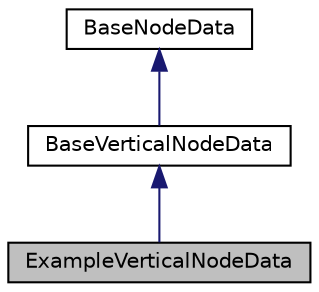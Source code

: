 digraph "ExampleVerticalNodeData"
{
 // LATEX_PDF_SIZE
  edge [fontname="Helvetica",fontsize="10",labelfontname="Helvetica",labelfontsize="10"];
  node [fontname="Helvetica",fontsize="10",shape=record];
  Node1 [label="ExampleVerticalNodeData",height=0.2,width=0.4,color="black", fillcolor="grey75", style="filled", fontcolor="black",tooltip=" "];
  Node2 -> Node1 [dir="back",color="midnightblue",fontsize="10",style="solid",fontname="Helvetica"];
  Node2 [label="BaseVerticalNodeData",height=0.2,width=0.4,color="black", fillcolor="white", style="filled",URL="$class_base_vertical_node_data.html",tooltip=" "];
  Node3 -> Node2 [dir="back",color="midnightblue",fontsize="10",style="solid",fontname="Helvetica"];
  Node3 [label="BaseNodeData",height=0.2,width=0.4,color="black", fillcolor="white", style="filled",URL="$class_base_node_data.html",tooltip=" "];
}
